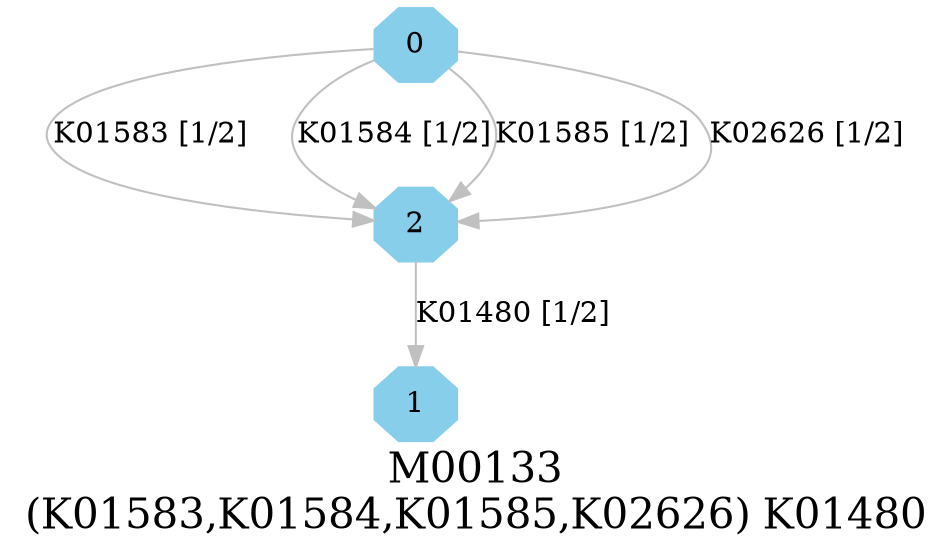 digraph G {
graph [label="M00133
(K01583,K01584,K01585,K02626) K01480",fontsize=20];
node [shape=box,style=filled];
edge [len=3,color=grey];
{node [width=.3,height=.3,shape=octagon,style=filled,color=skyblue] 0 1 2 }
0 -> 2 [label="K01583 [1/2]"];
0 -> 2 [label="K01584 [1/2]"];
0 -> 2 [label="K01585 [1/2]"];
0 -> 2 [label="K02626 [1/2]"];
2 -> 1 [label="K01480 [1/2]"];
}